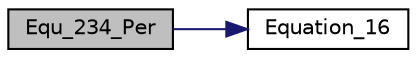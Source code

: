 digraph "Equ_234_Per"
{
  edge [fontname="Helvetica",fontsize="10",labelfontname="Helvetica",labelfontsize="10"];
  node [fontname="Helvetica",fontsize="10",shape=record];
  rankdir="LR";
  Node1 [label="Equ_234_Per",height=0.2,width=0.4,color="black", fillcolor="grey75", style="filled", fontcolor="black"];
  Node1 -> Node2 [color="midnightblue",fontsize="10",style="solid",fontname="Helvetica"];
  Node2 [label="Equation_16",height=0.2,width=0.4,color="black", fillcolor="white", style="filled",URL="$fof__hsf_8c.html#a17642e3bb3b01ffee94e9125d21a8759"];
}
